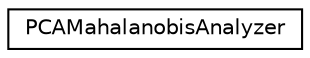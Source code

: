 digraph "Graphical Class Hierarchy"
{
  edge [fontname="Helvetica",fontsize="10",labelfontname="Helvetica",labelfontsize="10"];
  node [fontname="Helvetica",fontsize="10",shape=record];
  rankdir="LR";
  Node0 [label="PCAMahalanobisAnalyzer",height=0.2,width=0.4,color="black", fillcolor="white", style="filled",URL="$classPCAMahalanobisAnalyzer.html"];
}
